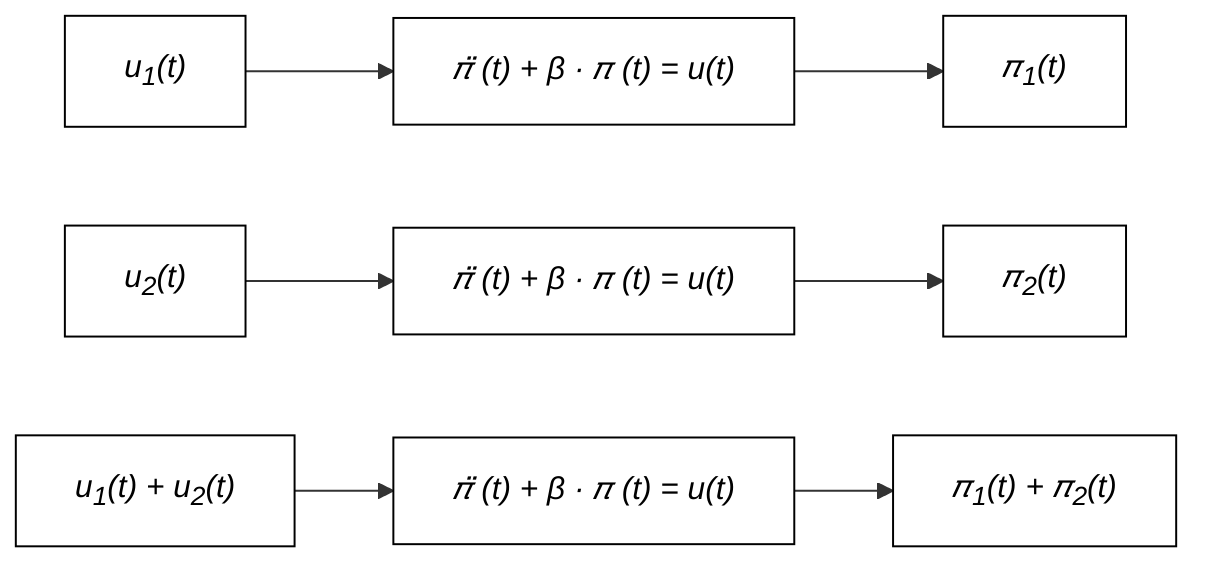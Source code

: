 %%{ init: { 'flowchart': { 'curve': 'linear' } } }%%
graph LR;

    Entrada1["<i>u<sub>1</sub>(t)</i>"]
    Entrada2["<i>u<sub>2</sub>(t)</i>"]
    Entrada3["<i>u<sub>1</sub>(t) + u<sub>2</sub>(t)</i>"]


    SISTEMA1["
    <i>𝜋̈ (t) + &beta; &middot; 𝜋 (t) = u(t)</i>
    "]  

    SISTEMA2["
    <i>𝜋̈ (t) + &beta; &middot; 𝜋 (t) = u(t)</i>
    "]  

    SISTEMA3["
    <i>𝜋̈ (t) + &beta; &middot; 𝜋 (t) = u(t)</i>
    "]    
    Saída1["<i>𝜋<sub>1</sub>(t)</i>"]
    Saída2["<i>𝜋<sub>2</sub>(t)</i>"]
    Saída3["<i>𝜋<sub>1</sub>(t) + 𝜋<sub>2</sub>(t)</i>"]

    Entrada1:::white --> SISTEMA1:::black --> Saída1:::white

    Entrada2:::white --> SISTEMA2:::black --> Saída2:::white

    Entrada3:::white --> SISTEMA3:::black --> Saída3:::white

    classDef white fill:#FFFFFF, color:#000000, stroke:#000000
    classDef black fill:white, color:black, stroke:#000000